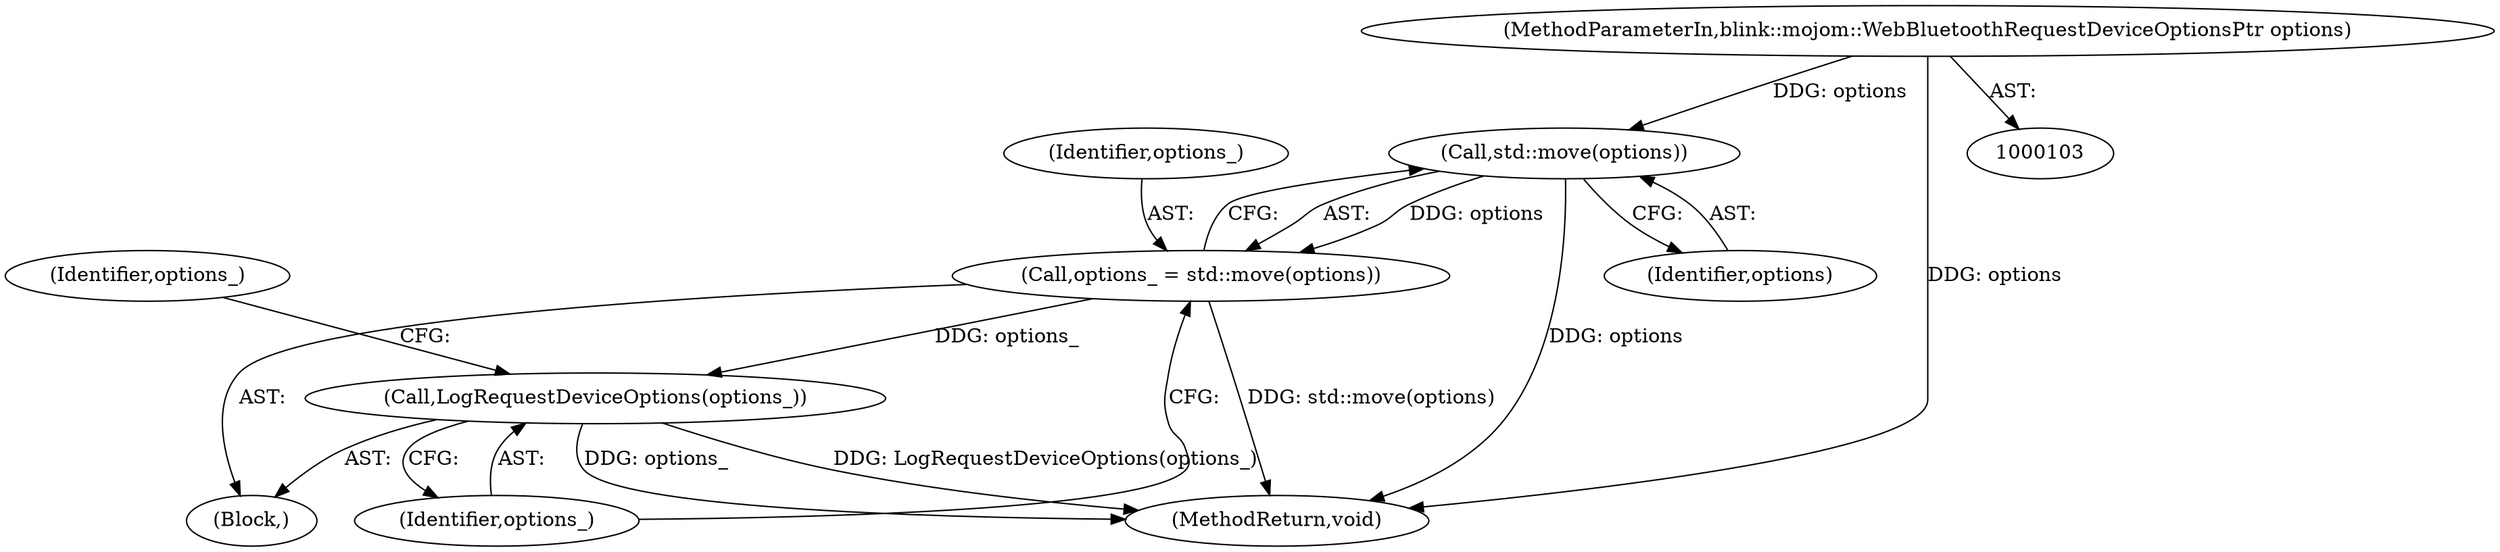 digraph "0_Chrome_62154472bd2c43e1790dd1bd8a527c1db9118d88@API" {
"1000122" [label="(Call,std::move(options))"];
"1000104" [label="(MethodParameterIn,blink::mojom::WebBluetoothRequestDeviceOptionsPtr options)"];
"1000120" [label="(Call,options_ = std::move(options))"];
"1000124" [label="(Call,LogRequestDeviceOptions(options_))"];
"1000124" [label="(Call,LogRequestDeviceOptions(options_))"];
"1000129" [label="(Identifier,options_)"];
"1000121" [label="(Identifier,options_)"];
"1000104" [label="(MethodParameterIn,blink::mojom::WebBluetoothRequestDeviceOptionsPtr options)"];
"1000107" [label="(Block,)"];
"1000125" [label="(Identifier,options_)"];
"1000120" [label="(Call,options_ = std::move(options))"];
"1000122" [label="(Call,std::move(options))"];
"1000123" [label="(Identifier,options)"];
"1000239" [label="(MethodReturn,void)"];
"1000122" -> "1000120"  [label="AST: "];
"1000122" -> "1000123"  [label="CFG: "];
"1000123" -> "1000122"  [label="AST: "];
"1000120" -> "1000122"  [label="CFG: "];
"1000122" -> "1000239"  [label="DDG: options"];
"1000122" -> "1000120"  [label="DDG: options"];
"1000104" -> "1000122"  [label="DDG: options"];
"1000104" -> "1000103"  [label="AST: "];
"1000104" -> "1000239"  [label="DDG: options"];
"1000120" -> "1000107"  [label="AST: "];
"1000121" -> "1000120"  [label="AST: "];
"1000125" -> "1000120"  [label="CFG: "];
"1000120" -> "1000239"  [label="DDG: std::move(options)"];
"1000120" -> "1000124"  [label="DDG: options_"];
"1000124" -> "1000107"  [label="AST: "];
"1000124" -> "1000125"  [label="CFG: "];
"1000125" -> "1000124"  [label="AST: "];
"1000129" -> "1000124"  [label="CFG: "];
"1000124" -> "1000239"  [label="DDG: options_"];
"1000124" -> "1000239"  [label="DDG: LogRequestDeviceOptions(options_)"];
}
